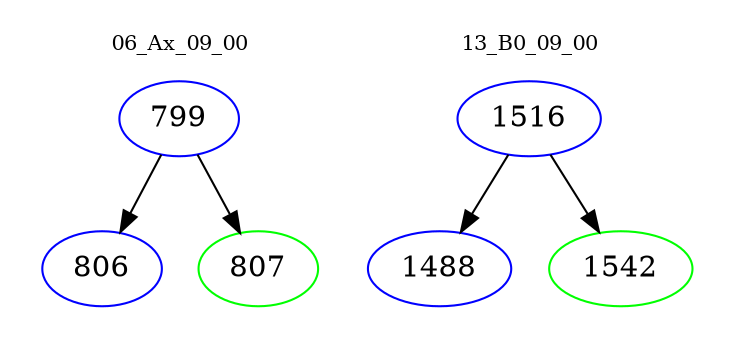 digraph{
subgraph cluster_0 {
color = white
label = "06_Ax_09_00";
fontsize=10;
T0_799 [label="799", color="blue"]
T0_799 -> T0_806 [color="black"]
T0_806 [label="806", color="blue"]
T0_799 -> T0_807 [color="black"]
T0_807 [label="807", color="green"]
}
subgraph cluster_1 {
color = white
label = "13_B0_09_00";
fontsize=10;
T1_1516 [label="1516", color="blue"]
T1_1516 -> T1_1488 [color="black"]
T1_1488 [label="1488", color="blue"]
T1_1516 -> T1_1542 [color="black"]
T1_1542 [label="1542", color="green"]
}
}

